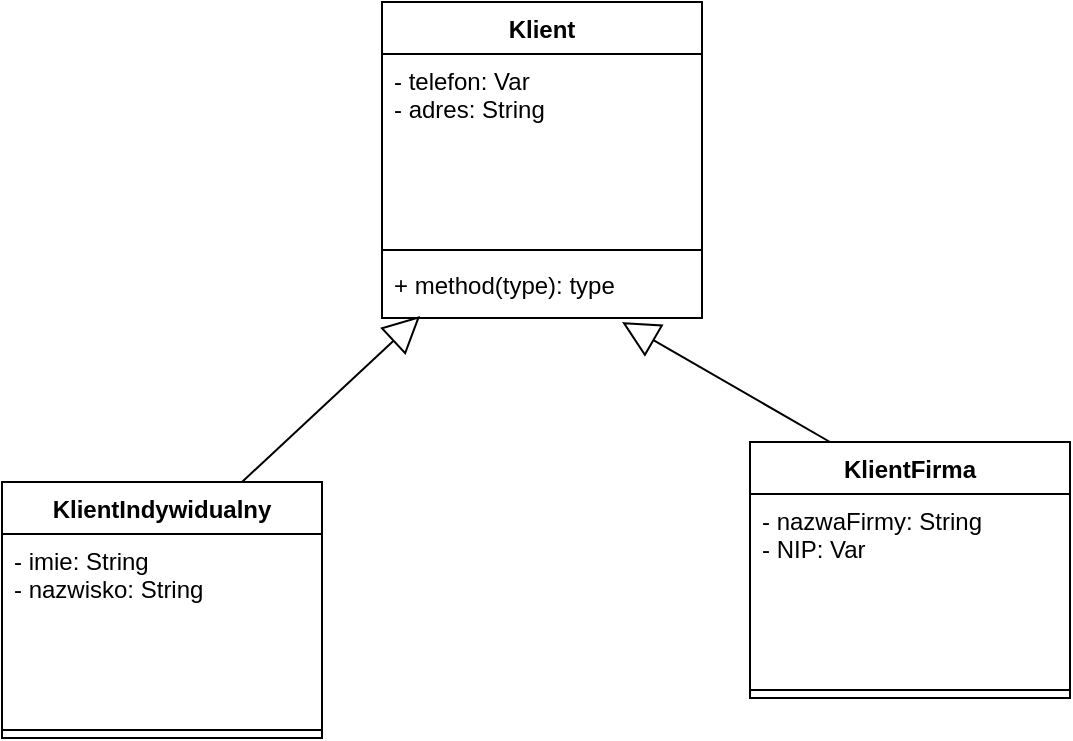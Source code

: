<mxfile version="24.2.5" type="github">
  <diagram name="Strona-1" id="7YO8nz4pqUknpsq_Tmat">
    <mxGraphModel dx="654" dy="785" grid="1" gridSize="10" guides="1" tooltips="1" connect="1" arrows="1" fold="1" page="1" pageScale="1" pageWidth="827" pageHeight="1169" math="0" shadow="0">
      <root>
        <mxCell id="0" />
        <mxCell id="1" parent="0" />
        <mxCell id="kRv5YcQd3f4nlq0UNajE-1" value="Klient" style="swimlane;fontStyle=1;align=center;verticalAlign=top;childLayout=stackLayout;horizontal=1;startSize=26;horizontalStack=0;resizeParent=1;resizeParentMax=0;resizeLast=0;collapsible=1;marginBottom=0;whiteSpace=wrap;html=1;" vertex="1" parent="1">
          <mxGeometry x="230" y="160" width="160" height="158" as="geometry" />
        </mxCell>
        <mxCell id="kRv5YcQd3f4nlq0UNajE-2" value="&lt;div&gt;- telefon: Var&lt;/div&gt;&lt;div&gt;- adres: String&lt;/div&gt;" style="text;strokeColor=none;fillColor=none;align=left;verticalAlign=top;spacingLeft=4;spacingRight=4;overflow=hidden;rotatable=0;points=[[0,0.5],[1,0.5]];portConstraint=eastwest;whiteSpace=wrap;html=1;" vertex="1" parent="kRv5YcQd3f4nlq0UNajE-1">
          <mxGeometry y="26" width="160" height="94" as="geometry" />
        </mxCell>
        <mxCell id="kRv5YcQd3f4nlq0UNajE-3" value="" style="line;strokeWidth=1;fillColor=none;align=left;verticalAlign=middle;spacingTop=-1;spacingLeft=3;spacingRight=3;rotatable=0;labelPosition=right;points=[];portConstraint=eastwest;strokeColor=inherit;" vertex="1" parent="kRv5YcQd3f4nlq0UNajE-1">
          <mxGeometry y="120" width="160" height="8" as="geometry" />
        </mxCell>
        <mxCell id="kRv5YcQd3f4nlq0UNajE-4" value="+ method(type): type" style="text;strokeColor=none;fillColor=none;align=left;verticalAlign=top;spacingLeft=4;spacingRight=4;overflow=hidden;rotatable=0;points=[[0,0.5],[1,0.5]];portConstraint=eastwest;whiteSpace=wrap;html=1;" vertex="1" parent="kRv5YcQd3f4nlq0UNajE-1">
          <mxGeometry y="128" width="160" height="30" as="geometry" />
        </mxCell>
        <mxCell id="kRv5YcQd3f4nlq0UNajE-5" value="KlientIndywidualny" style="swimlane;fontStyle=1;align=center;verticalAlign=top;childLayout=stackLayout;horizontal=1;startSize=26;horizontalStack=0;resizeParent=1;resizeParentMax=0;resizeLast=0;collapsible=1;marginBottom=0;whiteSpace=wrap;html=1;" vertex="1" parent="1">
          <mxGeometry x="40" y="400" width="160" height="128" as="geometry" />
        </mxCell>
        <mxCell id="kRv5YcQd3f4nlq0UNajE-6" value="&lt;div&gt;- imie: String&lt;/div&gt;&lt;div&gt;- nazwisko: String&lt;/div&gt;" style="text;strokeColor=none;fillColor=none;align=left;verticalAlign=top;spacingLeft=4;spacingRight=4;overflow=hidden;rotatable=0;points=[[0,0.5],[1,0.5]];portConstraint=eastwest;whiteSpace=wrap;html=1;" vertex="1" parent="kRv5YcQd3f4nlq0UNajE-5">
          <mxGeometry y="26" width="160" height="94" as="geometry" />
        </mxCell>
        <mxCell id="kRv5YcQd3f4nlq0UNajE-7" value="" style="line;strokeWidth=1;fillColor=none;align=left;verticalAlign=middle;spacingTop=-1;spacingLeft=3;spacingRight=3;rotatable=0;labelPosition=right;points=[];portConstraint=eastwest;strokeColor=inherit;" vertex="1" parent="kRv5YcQd3f4nlq0UNajE-5">
          <mxGeometry y="120" width="160" height="8" as="geometry" />
        </mxCell>
        <mxCell id="kRv5YcQd3f4nlq0UNajE-9" value="KlientFirma" style="swimlane;fontStyle=1;align=center;verticalAlign=top;childLayout=stackLayout;horizontal=1;startSize=26;horizontalStack=0;resizeParent=1;resizeParentMax=0;resizeLast=0;collapsible=1;marginBottom=0;whiteSpace=wrap;html=1;" vertex="1" parent="1">
          <mxGeometry x="414" y="380" width="160" height="128" as="geometry" />
        </mxCell>
        <mxCell id="kRv5YcQd3f4nlq0UNajE-10" value="- nazwaFirmy: String&lt;div&gt;- NIP: Var&lt;/div&gt;" style="text;strokeColor=none;fillColor=none;align=left;verticalAlign=top;spacingLeft=4;spacingRight=4;overflow=hidden;rotatable=0;points=[[0,0.5],[1,0.5]];portConstraint=eastwest;whiteSpace=wrap;html=1;" vertex="1" parent="kRv5YcQd3f4nlq0UNajE-9">
          <mxGeometry y="26" width="160" height="94" as="geometry" />
        </mxCell>
        <mxCell id="kRv5YcQd3f4nlq0UNajE-11" value="" style="line;strokeWidth=1;fillColor=none;align=left;verticalAlign=middle;spacingTop=-1;spacingLeft=3;spacingRight=3;rotatable=0;labelPosition=right;points=[];portConstraint=eastwest;strokeColor=inherit;" vertex="1" parent="kRv5YcQd3f4nlq0UNajE-9">
          <mxGeometry y="120" width="160" height="8" as="geometry" />
        </mxCell>
        <mxCell id="kRv5YcQd3f4nlq0UNajE-13" value="" style="endArrow=block;endSize=16;endFill=0;html=1;rounded=0;exitX=0.75;exitY=0;exitDx=0;exitDy=0;entryX=0.119;entryY=0.967;entryDx=0;entryDy=0;entryPerimeter=0;" edge="1" parent="1" source="kRv5YcQd3f4nlq0UNajE-5" target="kRv5YcQd3f4nlq0UNajE-4">
          <mxGeometry width="160" relative="1" as="geometry">
            <mxPoint x="280" y="390" as="sourcePoint" />
            <mxPoint x="440" y="390" as="targetPoint" />
          </mxGeometry>
        </mxCell>
        <mxCell id="kRv5YcQd3f4nlq0UNajE-14" value="" style="endArrow=block;endSize=16;endFill=0;html=1;rounded=0;exitX=0.25;exitY=0;exitDx=0;exitDy=0;entryX=0.75;entryY=1.067;entryDx=0;entryDy=0;entryPerimeter=0;" edge="1" parent="1" source="kRv5YcQd3f4nlq0UNajE-9" target="kRv5YcQd3f4nlq0UNajE-4">
          <mxGeometry width="160" relative="1" as="geometry">
            <mxPoint x="190" y="420" as="sourcePoint" />
            <mxPoint x="259" y="327" as="targetPoint" />
          </mxGeometry>
        </mxCell>
      </root>
    </mxGraphModel>
  </diagram>
</mxfile>
